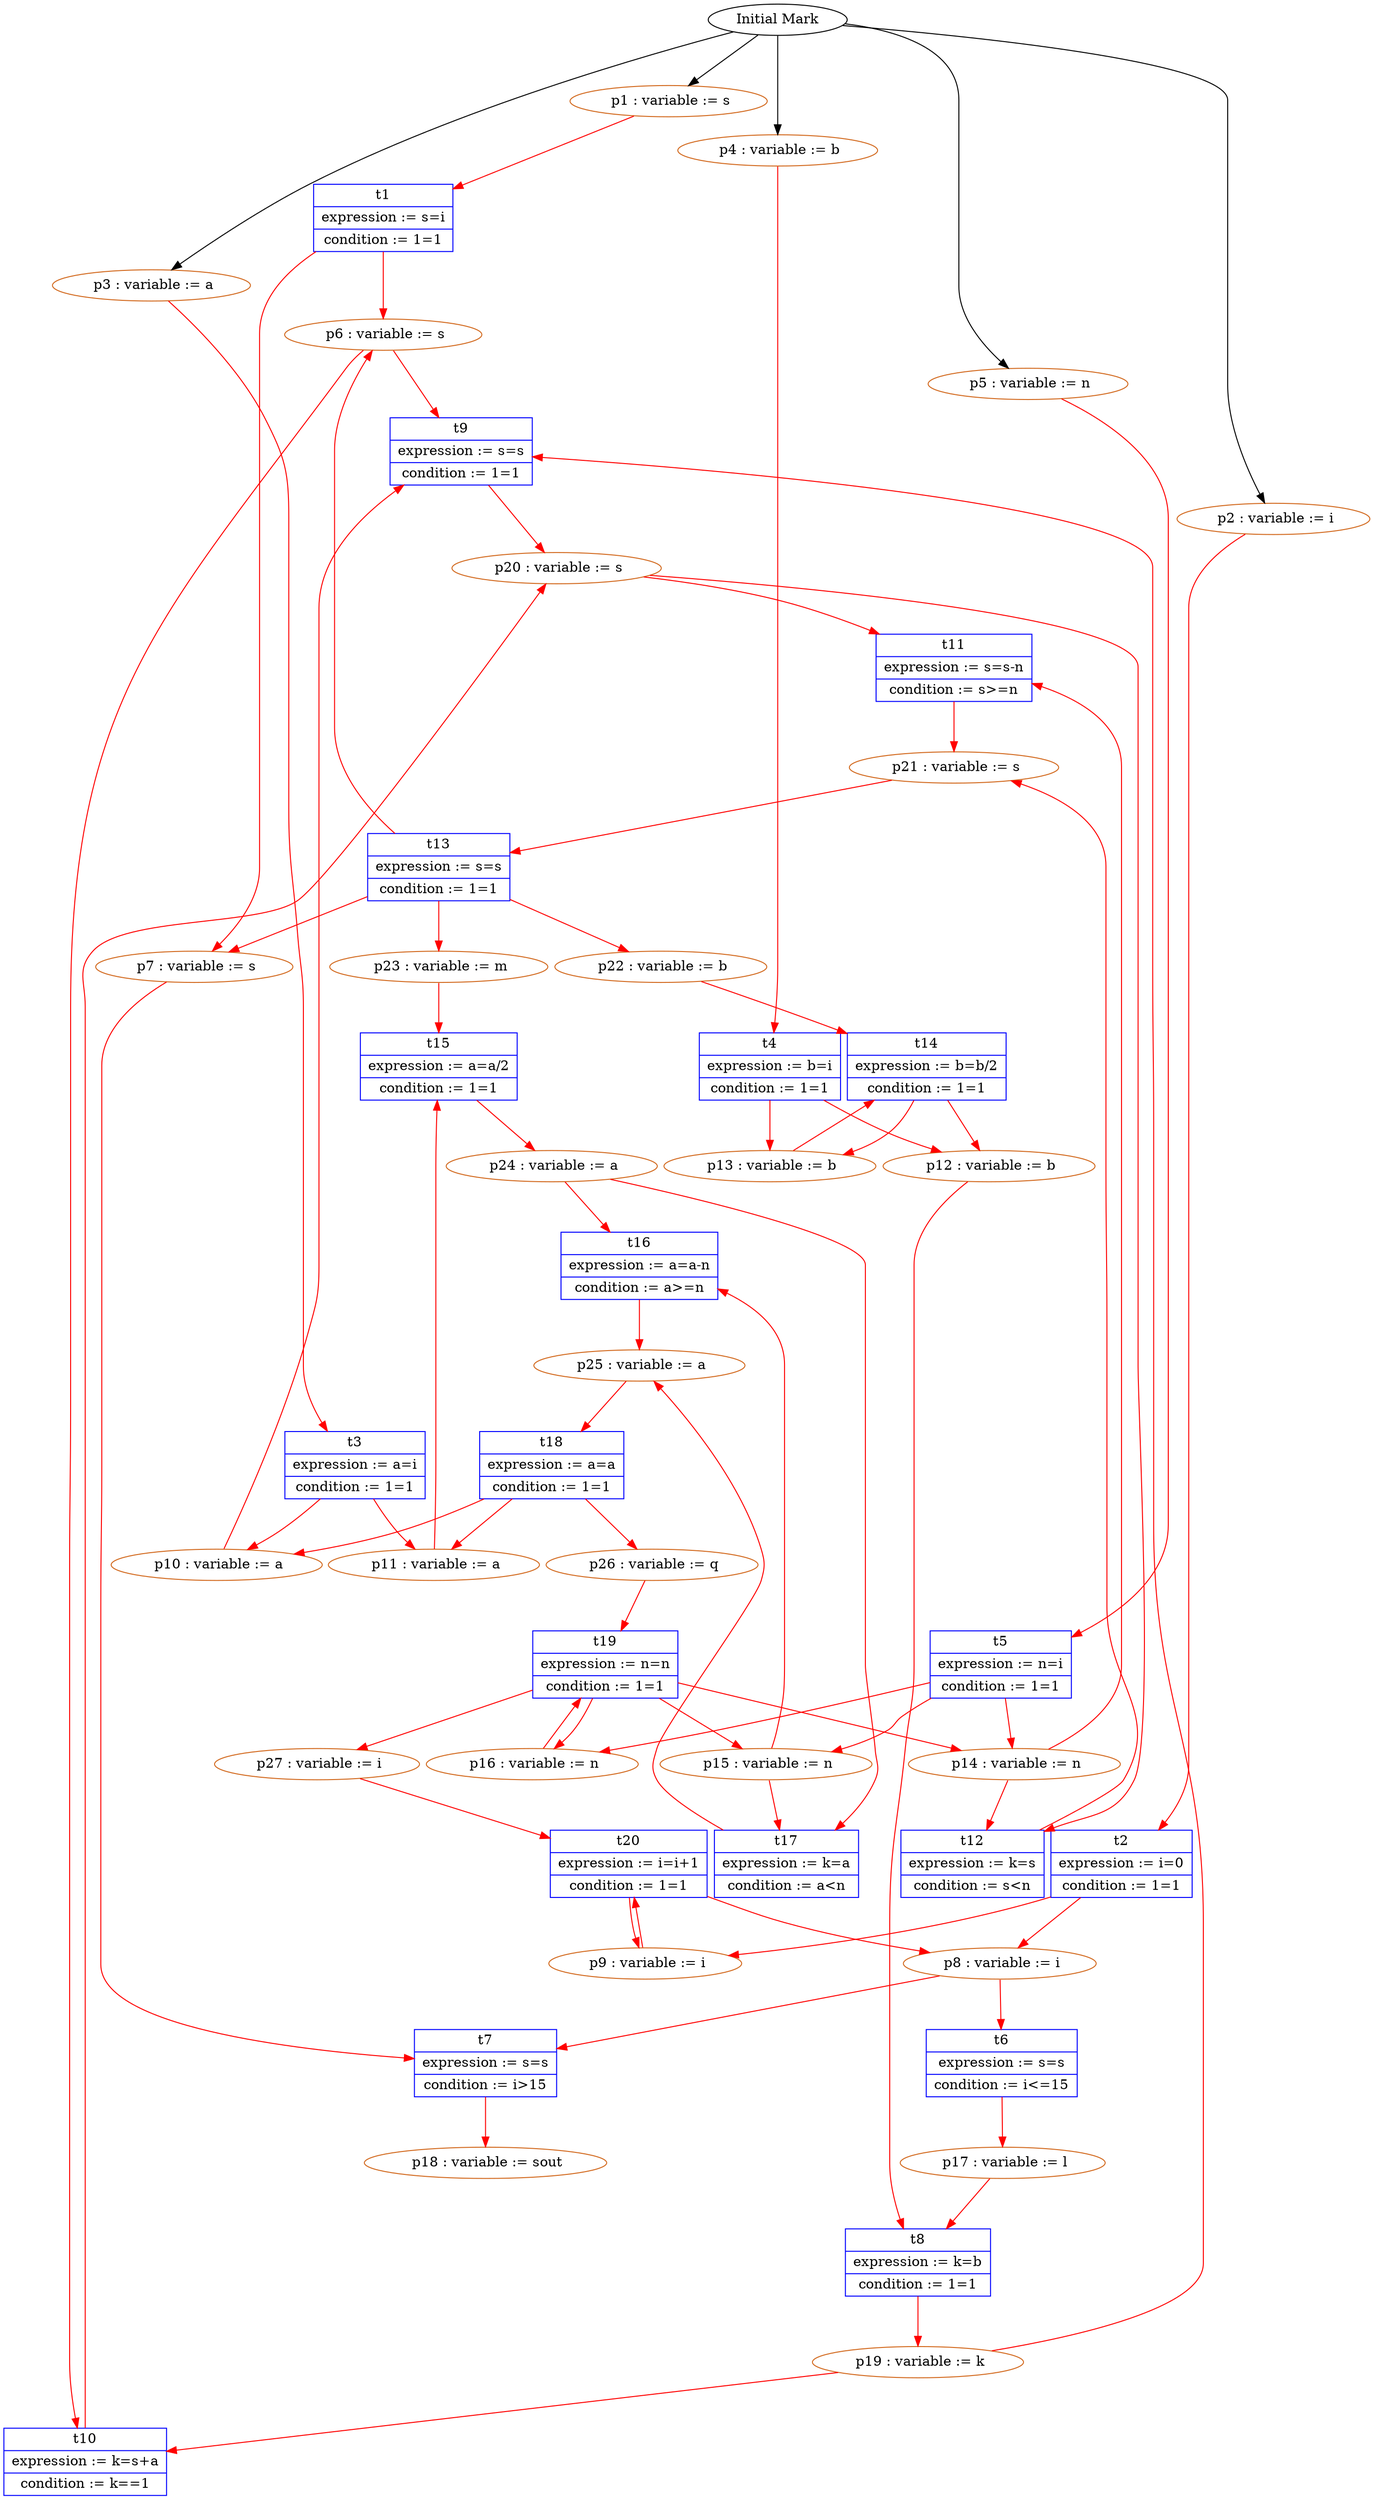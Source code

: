 digraph wa {
	fontname = "Times-Roman"; fontsize = 14;
	node [ height = 0.25, width = 0.4, shape = box ];
	edge [ color = red ];
	nodesep = 0.1; ranksep = 0.5;

	nodep1 [color = chocolate shape = ellipse, label = " p1 : variable := s"];
	nodep2 [color = chocolate shape = ellipse, label = " p2 : variable := i"];
	nodep3 [color = chocolate shape = ellipse, label = " p3 : variable := a"];
	nodep4 [color = chocolate shape = ellipse, label = " p4 : variable := b"];
	nodep5 [color = chocolate shape = ellipse, label = " p5 : variable := n"];
	nodep6 [color = chocolate shape = ellipse, label = " p6 : variable := s"];
	nodep7 [color = chocolate shape = ellipse, label = " p7 : variable := s"];
	nodep8 [color = chocolate shape = ellipse, label = " p8 : variable := i"];
	nodep9 [color = chocolate shape = ellipse, label = " p9 : variable := i"];
	nodep10 [color = chocolate shape = ellipse, label = " p10 : variable := a"];
	nodep11 [color = chocolate shape = ellipse, label = " p11 : variable := a"];
	nodep12 [color = chocolate shape = ellipse, label = " p12 : variable := b"];
	nodep13 [color = chocolate shape = ellipse, label = " p13 : variable := b"];
	nodep14 [color = chocolate shape = ellipse, label = " p14 : variable := n"];
	nodep15 [color = chocolate shape = ellipse, label = " p15 : variable := n"];
	nodep16 [color = chocolate shape = ellipse, label = " p16 : variable := n"];
	nodep17 [color = chocolate shape = ellipse, label = " p17 : variable := l"];
	nodep18 [color = chocolate shape = ellipse, label = " p18 : variable := sout"];
	nodep19 [color = chocolate shape = ellipse, label = " p19 : variable := k"];
	nodep20 [color = chocolate shape = ellipse, label = " p20 : variable := s"];
	nodep21 [color = chocolate shape = ellipse, label = " p21 : variable := s"];
	nodep22 [color = chocolate shape = ellipse, label = " p22 : variable := b"];
	nodep23 [color = chocolate shape = ellipse, label = " p23 : variable := m"];
	nodep24 [color = chocolate shape = ellipse, label = " p24 : variable := a"];
	nodep25 [color = chocolate shape = ellipse, label = " p25 : variable := a"];
	nodep26 [color = chocolate shape = ellipse, label = " p26 : variable := q"];
	nodep27 [color = chocolate shape = ellipse, label = " p27 : variable := i"];

	nodet1 [color = blue shape = record, label = "{ t1 | expression := s=i | condition := 1=1 }"];
	nodet2 [color = blue shape = record, label = "{ t2 | expression := i=0 | condition := 1=1 }"];
	nodet3 [color = blue shape = record, label = "{ t3 | expression := a=i | condition := 1=1 }"];
	nodet4 [color = blue shape = record, label = "{ t4 | expression := b=i | condition := 1=1 }"];
	nodet5 [color = blue shape = record, label = "{ t5 | expression := n=i | condition := 1=1 }"];
	nodet6 [color = blue shape = record, label = "{ t6 | expression := s=s | condition := i\<=15 }"];
	nodet7 [color = blue shape = record, label = "{ t7 | expression := s=s | condition := i\>15 }"];
	nodet8 [color = blue shape = record, label = "{ t8 | expression := k=b | condition := 1=1 }"];
	nodet9 [color = blue shape = record, label = "{ t9 | expression := s=s | condition := 1=1 }"];
	nodet10 [color = blue shape = record, label = "{ t10 | expression := k=s+a | condition := k==1 }"];
	nodet11 [color = blue shape = record, label = "{ t11 | expression := s=s-n | condition := s\>=n }"];
	nodet12 [color = blue shape = record, label = "{ t12 | expression := k=s | condition := s\<n }"];
	nodet13 [color = blue shape = record, label = "{ t13 | expression := s=s | condition := 1=1 }"];
	nodet14 [color = blue shape = record, label = "{ t14 | expression := b=b/2 | condition := 1=1 }"];
	nodet15 [color = blue shape = record, label = "{ t15 | expression := a=a/2 | condition := 1=1 }"];
	nodet16 [color = blue shape = record, label = "{ t16 | expression := a=a-n | condition := a\>=n }"];
	nodet17 [color = blue shape = record, label = "{ t17 | expression := k=a | condition := a\<n }"];
	nodet18 [color = blue shape = record, label = "{ t18 | expression := a=a | condition := 1=1 }"];
	nodet19 [color = blue shape = record, label = "{ t19 | expression := n=n | condition := 1=1 }"];
	nodet20 [color = blue shape = record, label = "{ t20 | expression := i=i+1 | condition := 1=1 }"];

	nodep1 -> nodet1 [label = " "];
	nodet1 -> nodep6 [label = " "];
	nodet1 -> nodep7 [label = " "];
	nodep2 -> nodet2 [label = " "];
	nodet2 -> nodep8 [label = " "];
	nodet2 -> nodep9 [label = " "];
	nodep3 -> nodet3 [label = " "];
	nodet3 -> nodep10 [label = " "];
	nodet3 -> nodep11 [label = " "];
	nodep4 -> nodet4 [label = " "];
	nodet4 -> nodep12 [label = " "];
	nodet4 -> nodep13 [label = " "];
	nodep5 -> nodet5 [label = " "];
	nodet5 -> nodep14 [label = " "];
	nodet5 -> nodep15 [label = " "];
	nodet5 -> nodep16 [label = " "];
	nodep8 -> nodet6 [label = " "];
	nodet6 -> nodep17 [label = " "];
	nodep7 -> nodet7 [label = " "];
	nodep8 -> nodet7 [label = " "];
	nodet7 -> nodep18 [label = " "];
	nodep12 -> nodet8 [label = " "];
	nodep17 -> nodet8 [label = " "];
	nodet8 -> nodep19 [label = " "];
	nodep6 -> nodet9 [label = " "];
	nodep10 -> nodet9 [label = " "];
	nodep19 -> nodet9 [label = " "];
	nodet9 -> nodep20 [label = " "];
	nodep19 -> nodet10 [label = " "];
	nodep6 -> nodet10 [label = " "];
	nodet10 -> nodep20 [label = " "];
	nodep20 -> nodet11 [label = " "];
	nodep14 -> nodet11 [label = " "];
	nodet11 -> nodep21 [label = " "];
	nodep20 -> nodet12 [label = " "];
	nodep14 -> nodet12 [label = " "];
	nodet12 -> nodep21 [label = " "];
	nodep21 -> nodet13 [label = " "];
	nodet13 -> nodep6 [label = " "];
	nodet13 -> nodep7 [label = " "];
	nodet13 -> nodep22 [label = " "];
	nodet13 -> nodep23 [label = " "];
	nodep22 -> nodet14 [label = " "];
	nodep13 -> nodet14 [label = " "];
	nodet14 -> nodep12 [label = " "];
	nodet14 -> nodep13 [label = " "];
	nodep23 -> nodet15 [label = " "];
	nodep11 -> nodet15 [label = " "];
	nodet15 -> nodep24 [label = " "];
	nodep24 -> nodet16 [label = " "];
	nodep15 -> nodet16 [label = " "];
	nodet16 -> nodep25 [label = " "];
	nodep24 -> nodet17 [label = " "];
	nodep15 -> nodet17 [label = " "];
	nodet17 -> nodep25 [label = " "];
	nodep25 -> nodet18 [label = " "];
	nodet18 -> nodep10 [label = " "];
	nodet18 -> nodep11 [label = " "];
	nodet18 -> nodep26 [label = " "];
	nodep16 -> nodet19 [label = " "];
	nodep26 -> nodet19 [label = " "];
	nodet19 -> nodep14 [label = " "];
	nodet19 -> nodep15 [label = " "];
	nodet19 -> nodep16 [label = " "];
	nodet19 -> nodep27 [label = " "];
	nodep9 -> nodet20 [label = " "];
	nodep27 -> nodet20 [label = " "];
	nodet20 -> nodep8 [label = " "];
	nodet20 -> nodep9 [label = " "];
	nodestart [color = black shape = ellipse, label = "Initial Mark"];
	nodestart -> nodep1 [color = black label = " "];
	nodestart -> nodep2 [color = black label = " "];
	nodestart -> nodep3 [color = black label = " "];
	nodestart -> nodep4 [color = black label = " "];
	nodestart -> nodep5 [color = black label = " "];
}
